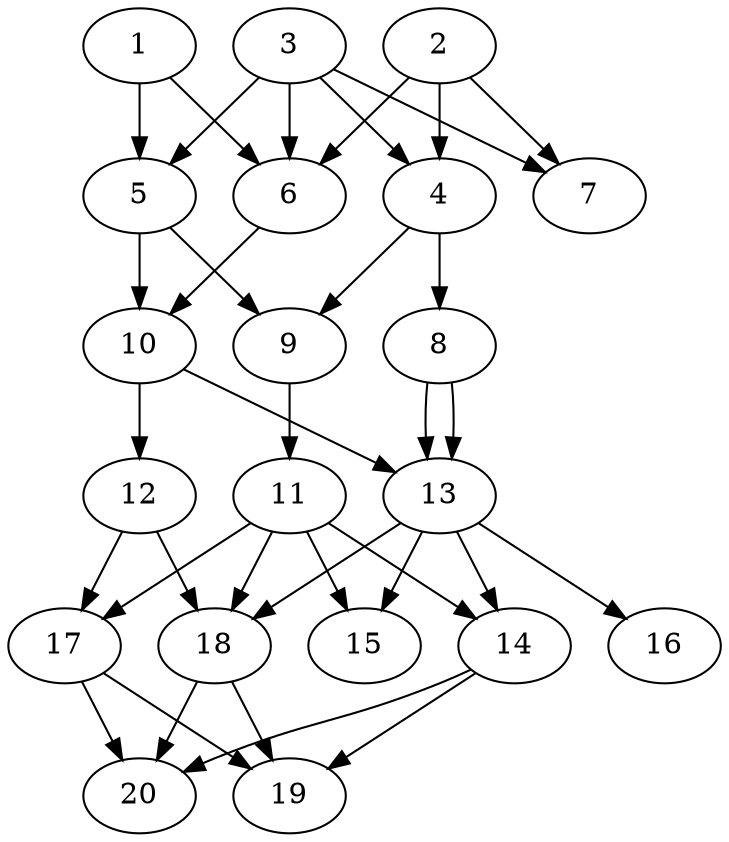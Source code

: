 // DAG automatically generated by daggen at Tue Jul 23 14:31:37 2019
// ./daggen --dot -n 20 --ccr 0.5 --fat 0.5 --regular 0.5 --density 0.8 --mindata 5242880 --maxdata 52428800 
digraph G {
  1 [size="52045824", alpha="0.08", expect_size="26022912"] 
  1 -> 5 [size ="26022912"]
  1 -> 6 [size ="26022912"]
  2 [size="14333952", alpha="0.00", expect_size="7166976"] 
  2 -> 4 [size ="7166976"]
  2 -> 6 [size ="7166976"]
  2 -> 7 [size ="7166976"]
  3 [size="15257600", alpha="0.13", expect_size="7628800"] 
  3 -> 4 [size ="7628800"]
  3 -> 5 [size ="7628800"]
  3 -> 6 [size ="7628800"]
  3 -> 7 [size ="7628800"]
  4 [size="39055360", alpha="0.18", expect_size="19527680"] 
  4 -> 8 [size ="19527680"]
  4 -> 9 [size ="19527680"]
  5 [size="79005696", alpha="0.04", expect_size="39502848"] 
  5 -> 9 [size ="39502848"]
  5 -> 10 [size ="39502848"]
  6 [size="25858048", alpha="0.03", expect_size="12929024"] 
  6 -> 10 [size ="12929024"]
  7 [size="102023168", alpha="0.08", expect_size="51011584"] 
  8 [size="72386560", alpha="0.02", expect_size="36193280"] 
  8 -> 13 [size ="36193280"]
  8 -> 13 [size ="36193280"]
  9 [size="84377600", alpha="0.14", expect_size="42188800"] 
  9 -> 11 [size ="42188800"]
  10 [size="24590336", alpha="0.14", expect_size="12295168"] 
  10 -> 12 [size ="12295168"]
  10 -> 13 [size ="12295168"]
  11 [size="72386560", alpha="0.01", expect_size="36193280"] 
  11 -> 14 [size ="36193280"]
  11 -> 15 [size ="36193280"]
  11 -> 17 [size ="36193280"]
  11 -> 18 [size ="36193280"]
  12 [size="17104896", alpha="0.05", expect_size="8552448"] 
  12 -> 17 [size ="8552448"]
  12 -> 18 [size ="8552448"]
  13 [size="17299456", alpha="0.14", expect_size="8649728"] 
  13 -> 14 [size ="8649728"]
  13 -> 15 [size ="8649728"]
  13 -> 16 [size ="8649728"]
  13 -> 18 [size ="8649728"]
  14 [size="77051904", alpha="0.04", expect_size="38525952"] 
  14 -> 19 [size ="38525952"]
  14 -> 20 [size ="38525952"]
  15 [size="65986560", alpha="0.02", expect_size="32993280"] 
  16 [size="84815872", alpha="0.05", expect_size="42407936"] 
  17 [size="99125248", alpha="0.03", expect_size="49562624"] 
  17 -> 19 [size ="49562624"]
  17 -> 20 [size ="49562624"]
  18 [size="42117120", alpha="0.16", expect_size="21058560"] 
  18 -> 19 [size ="21058560"]
  18 -> 20 [size ="21058560"]
  19 [size="52998144", alpha="0.18", expect_size="26499072"] 
  20 [size="24428544", alpha="0.09", expect_size="12214272"] 
}
